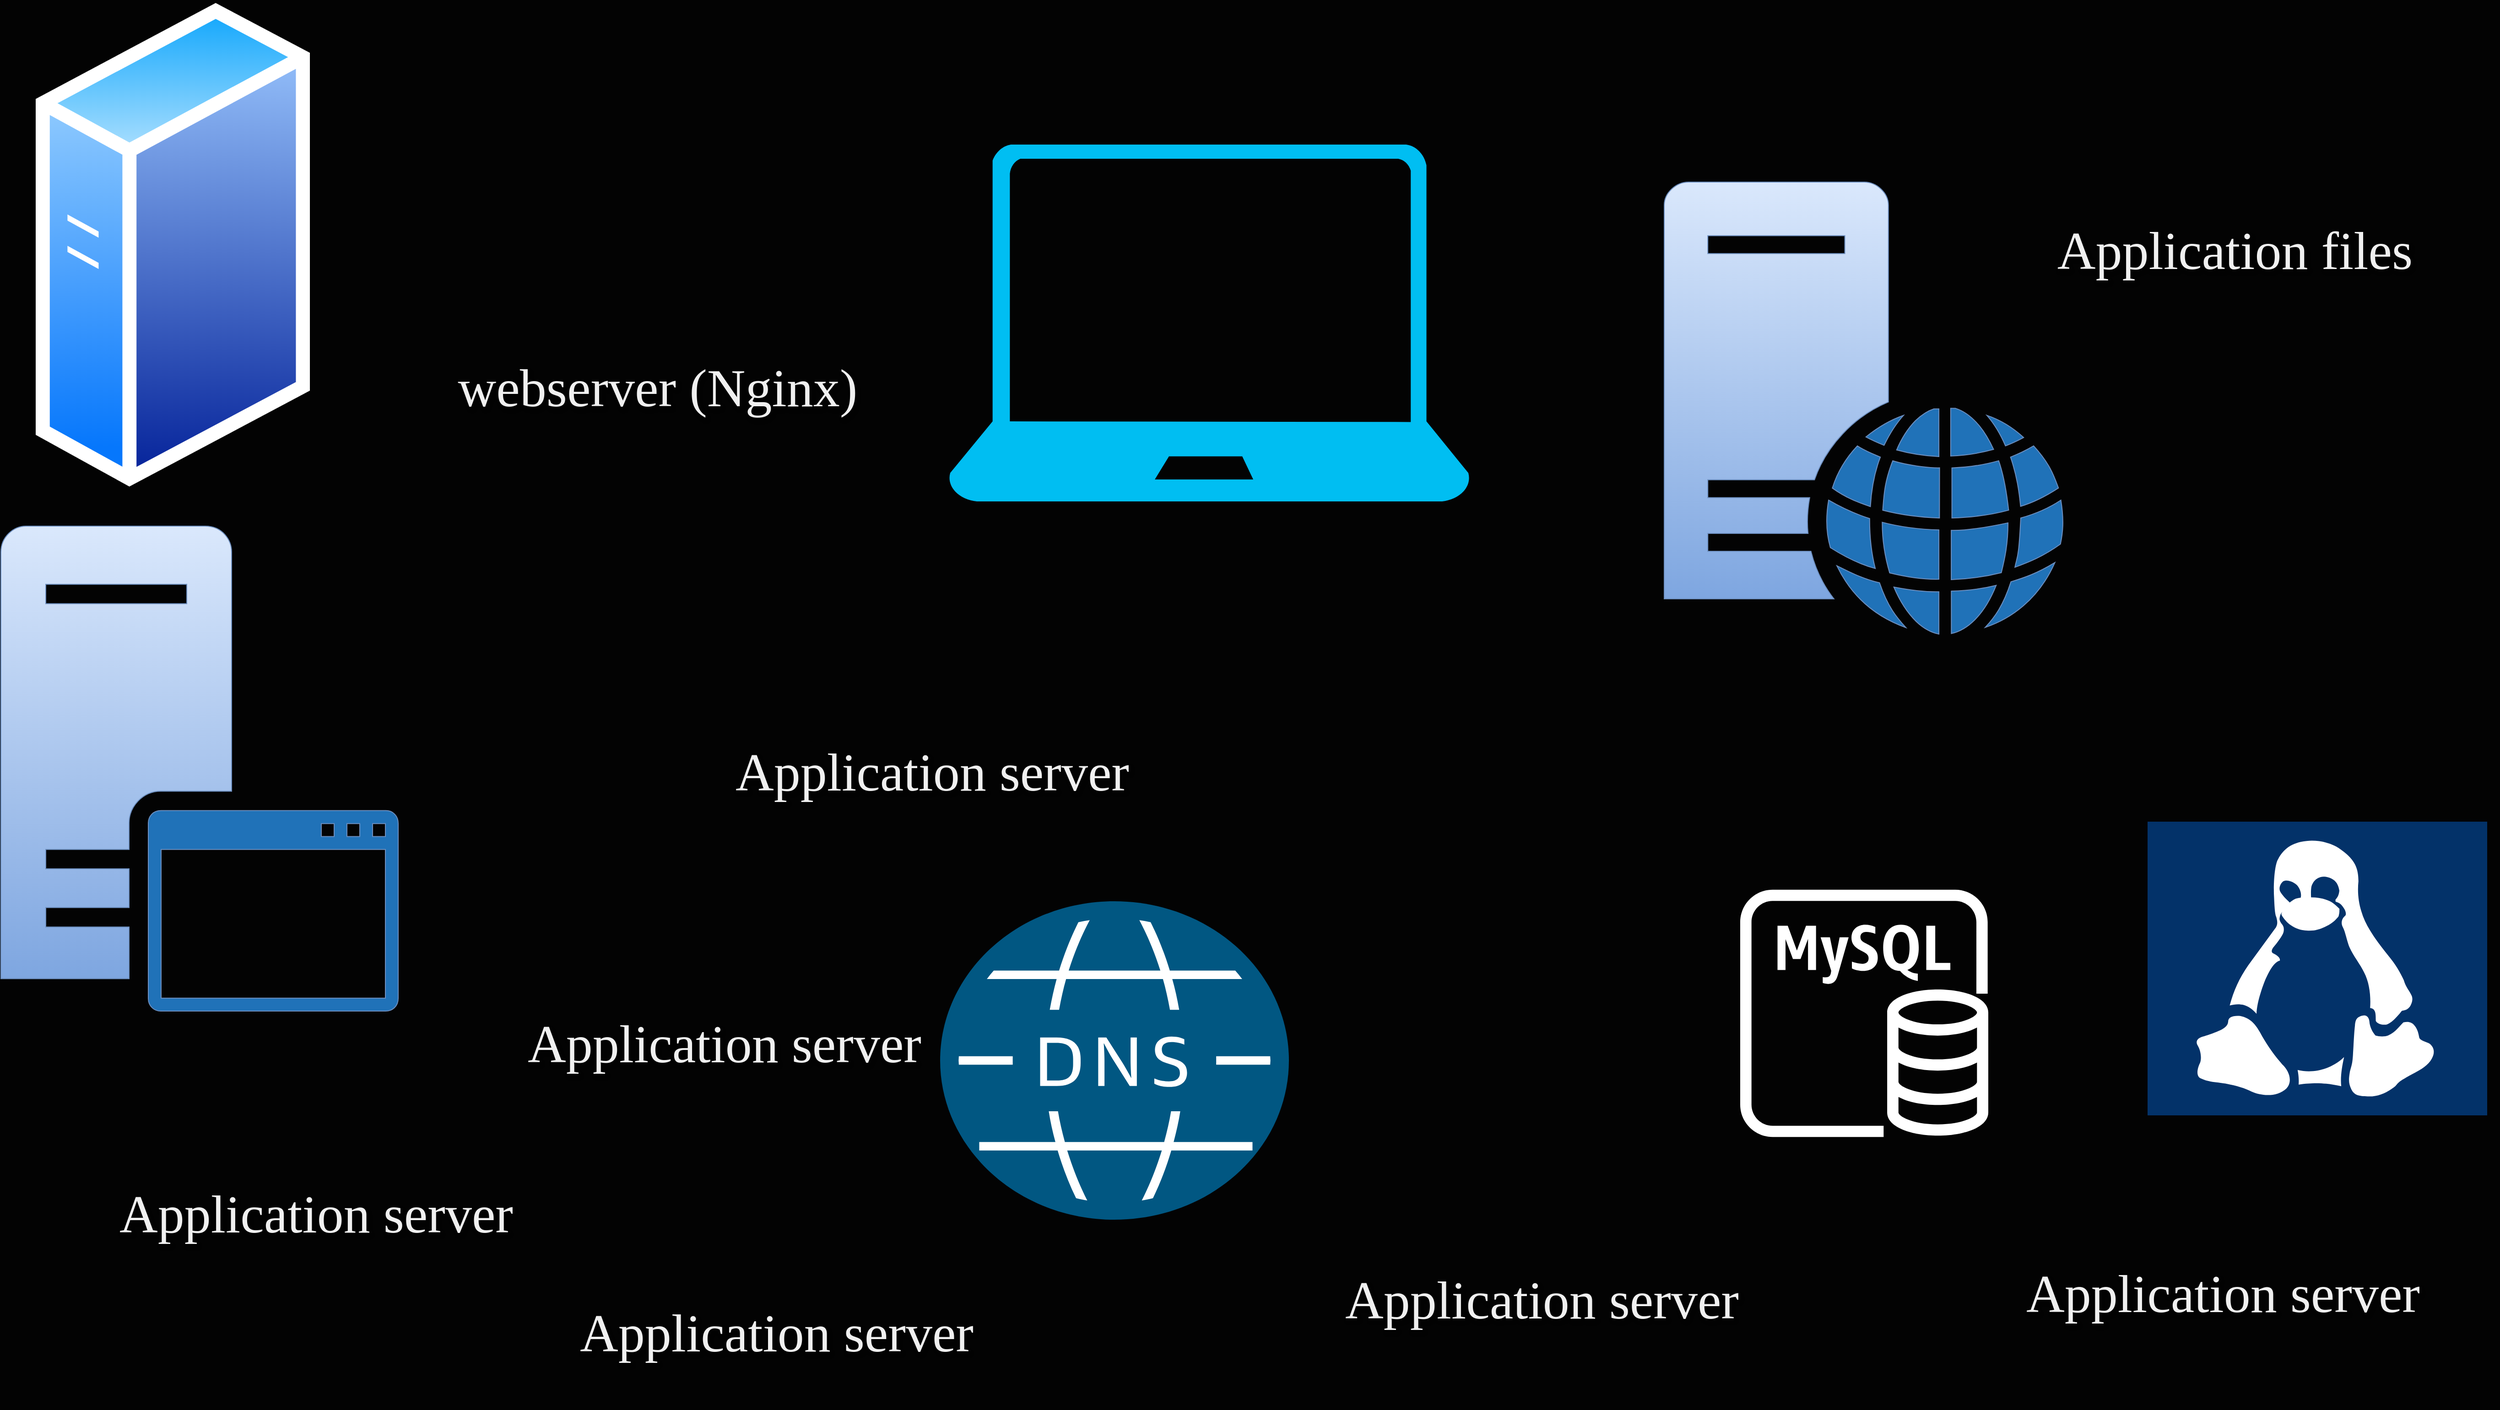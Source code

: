 <mxfile version="24.4.13" type="github">
  <diagram name="Page-1" id="Jh7kfL7YhIAKN7tZoJZo">
    <mxGraphModel dx="3475" dy="2260" grid="0" gridSize="10" guides="1" tooltips="1" connect="1" arrows="1" fold="1" page="1" pageScale="1" pageWidth="3000" pageHeight="1600" background="#030303" math="0" shadow="0">
      <root>
        <mxCell id="0" />
        <mxCell id="1" parent="0" />
        <mxCell id="ekbk7nr5uobHXBr4TiGC-2" value="" style="image;aspect=fixed;perimeter=ellipsePerimeter;html=1;align=center;shadow=0;dashed=0;spacingTop=3;image=img/lib/active_directory/generic_server.svg;" vertex="1" parent="1">
          <mxGeometry x="143" y="9" width="299.6" height="535" as="geometry" />
        </mxCell>
        <mxCell id="ekbk7nr5uobHXBr4TiGC-4" value="" style="sketch=0;pointerEvents=1;shadow=0;dashed=0;html=1;labelPosition=center;verticalLabelPosition=bottom;verticalAlign=top;outlineConnect=0;align=center;shape=mxgraph.office.servers.web_server_blue;fillColor=#dae8fc;strokeColor=#6c8ebf;gradientColor=#7ea6e0;" vertex="1" parent="1">
          <mxGeometry x="1922" y="208" width="437" height="494" as="geometry" />
        </mxCell>
        <mxCell id="ekbk7nr5uobHXBr4TiGC-5" value="" style="sketch=0;pointerEvents=1;shadow=0;dashed=0;html=1;labelPosition=center;verticalLabelPosition=bottom;verticalAlign=top;outlineConnect=0;align=center;shape=mxgraph.office.servers.application_server_blue;fillColor=#dae8fc;strokeColor=#6c8ebf;gradientColor=#7ea6e0;" vertex="1" parent="1">
          <mxGeometry x="105" y="584" width="434" height="530" as="geometry" />
        </mxCell>
        <mxCell id="ekbk7nr5uobHXBr4TiGC-6" value="" style="shape=image;html=1;verticalAlign=top;verticalLabelPosition=bottom;labelBackgroundColor=#ffffff;imageAspect=0;aspect=fixed;image=https://cdn1.iconfinder.com/data/icons/100-basic-for-user-interface/32/73-files-128.png" vertex="1" parent="1">
          <mxGeometry x="2415" y="404" width="355" height="355" as="geometry" />
        </mxCell>
        <mxCell id="ekbk7nr5uobHXBr4TiGC-8" value="" style="sketch=0;outlineConnect=0;dashed=0;verticalLabelPosition=bottom;verticalAlign=top;align=center;html=1;fontSize=12;fontStyle=0;aspect=fixed;pointerEvents=1;shape=mxgraph.aws4.rds_mysql_instance;" vertex="1" parent="1">
          <mxGeometry x="2005" y="981" width="271" height="271" as="geometry" />
        </mxCell>
        <mxCell id="ekbk7nr5uobHXBr4TiGC-9" value="" style="sketch=0;pointerEvents=1;shadow=0;dashed=0;html=1;strokeColor=none;fillColor=#015782;labelPosition=center;verticalLabelPosition=bottom;verticalAlign=top;align=center;outlineConnect=0;shape=mxgraph.veeam2.dns;" vertex="1" parent="1">
          <mxGeometry x="1131" y="994" width="381" height="348" as="geometry" />
        </mxCell>
        <mxCell id="ekbk7nr5uobHXBr4TiGC-10" value="" style="verticalLabelPosition=bottom;html=1;verticalAlign=top;align=center;strokeColor=none;fillColor=#00BEF2;shape=mxgraph.azure.laptop;pointerEvents=1;" vertex="1" parent="1">
          <mxGeometry x="1140" y="167" width="570" height="390" as="geometry" />
        </mxCell>
        <mxCell id="ekbk7nr5uobHXBr4TiGC-11" value="" style="shadow=0;dashed=0;html=1;strokeColor=none;fillColor=#033269;labelPosition=center;verticalLabelPosition=bottom;verticalAlign=top;align=center;outlineConnect=0;shape=mxgraph.veeam.linux;" vertex="1" parent="1">
          <mxGeometry x="2450" y="907" width="371" height="321" as="geometry" />
        </mxCell>
        <mxCell id="ekbk7nr5uobHXBr4TiGC-17" value="&lt;h2 style=&quot;font-size: 58px;&quot;&gt;&lt;span style=&quot;font-size: 58px; font-weight: 400; text-align: left;&quot;&gt;webserver (Nginx)&lt;/span&gt;&lt;/h2&gt;" style="text;strokeColor=none;align=center;fillColor=none;html=1;verticalAlign=middle;rounded=0;fontFamily=Comic Sans MS;fontSize=58;fontColor=#F0F0F0;labelBorderColor=none;fontStyle=1;textShadow=1;whiteSpace=wrap;labelBackgroundColor=none;" vertex="1" parent="1">
          <mxGeometry x="534" y="349" width="577" height="167" as="geometry" />
        </mxCell>
        <mxCell id="ekbk7nr5uobHXBr4TiGC-18" value="&lt;h2 style=&quot;text-align: left; font-size: 58px;&quot;&gt;&lt;span style=&quot;font-weight: 400;&quot;&gt;Application server&lt;/span&gt;&lt;/h2&gt;" style="text;strokeColor=none;align=center;fillColor=none;html=1;verticalAlign=middle;rounded=0;fontFamily=Comic Sans MS;fontSize=58;fontColor=#F0F0F0;labelBorderColor=none;fontStyle=1;textShadow=1;whiteSpace=wrap;labelBackgroundColor=none;" vertex="1" parent="1">
          <mxGeometry x="1500" y="1346" width="577" height="167" as="geometry" />
        </mxCell>
        <mxCell id="ekbk7nr5uobHXBr4TiGC-19" value="&lt;h2 style=&quot;text-align: left; font-size: 58px;&quot;&gt;&lt;span style=&quot;font-weight: 400;&quot;&gt;Application files&lt;/span&gt;&lt;/h2&gt;" style="text;strokeColor=none;align=center;fillColor=none;html=1;verticalAlign=middle;rounded=0;fontFamily=Comic Sans MS;fontSize=58;fontColor=#F0F0F0;labelBorderColor=none;fontStyle=1;textShadow=1;whiteSpace=wrap;labelBackgroundColor=none;" vertex="1" parent="1">
          <mxGeometry x="2257" y="199" width="577" height="167" as="geometry" />
        </mxCell>
        <mxCell id="ekbk7nr5uobHXBr4TiGC-20" value="&lt;h2 style=&quot;text-align: left; font-size: 58px;&quot;&gt;&lt;span style=&quot;font-weight: 400;&quot;&gt;Application server&lt;/span&gt;&lt;/h2&gt;" style="text;strokeColor=none;align=center;fillColor=none;html=1;verticalAlign=middle;rounded=0;fontFamily=Comic Sans MS;fontSize=58;fontColor=#F0F0F0;labelBorderColor=none;fontStyle=1;textShadow=1;whiteSpace=wrap;labelBackgroundColor=none;" vertex="1" parent="1">
          <mxGeometry x="834" y="769" width="577" height="167" as="geometry" />
        </mxCell>
        <mxCell id="ekbk7nr5uobHXBr4TiGC-22" value="&lt;h2 style=&quot;text-align: left; font-size: 58px;&quot;&gt;&lt;span style=&quot;font-weight: 400;&quot;&gt;Application server&lt;/span&gt;&lt;/h2&gt;" style="text;strokeColor=none;align=center;fillColor=none;html=1;verticalAlign=middle;rounded=0;fontFamily=Comic Sans MS;fontSize=58;fontColor=#F0F0F0;labelBorderColor=none;fontStyle=1;textShadow=1;whiteSpace=wrap;labelBackgroundColor=none;" vertex="1" parent="1">
          <mxGeometry x="607" y="1066" width="577" height="167" as="geometry" />
        </mxCell>
        <mxCell id="ekbk7nr5uobHXBr4TiGC-23" value="&lt;h2 style=&quot;text-align: left; font-size: 58px;&quot;&gt;&lt;span style=&quot;font-weight: 400;&quot;&gt;Application server&lt;/span&gt;&lt;/h2&gt;" style="text;strokeColor=none;align=center;fillColor=none;html=1;verticalAlign=middle;rounded=0;fontFamily=Comic Sans MS;fontSize=58;fontColor=#F0F0F0;labelBorderColor=none;fontStyle=1;textShadow=1;whiteSpace=wrap;labelBackgroundColor=none;" vertex="1" parent="1">
          <mxGeometry x="161" y="1252" width="577" height="167" as="geometry" />
        </mxCell>
        <mxCell id="ekbk7nr5uobHXBr4TiGC-24" value="&lt;h2 style=&quot;text-align: left; font-size: 58px;&quot;&gt;&lt;span style=&quot;font-weight: 400;&quot;&gt;Application server&lt;/span&gt;&lt;/h2&gt;" style="text;strokeColor=none;align=center;fillColor=none;html=1;verticalAlign=middle;rounded=0;fontFamily=Comic Sans MS;fontSize=58;fontColor=#F0F0F0;labelBorderColor=none;fontStyle=1;textShadow=1;whiteSpace=wrap;labelBackgroundColor=none;" vertex="1" parent="1">
          <mxGeometry x="2244" y="1339" width="577" height="167" as="geometry" />
        </mxCell>
        <mxCell id="ekbk7nr5uobHXBr4TiGC-25" value="&lt;h2 style=&quot;text-align: left; font-size: 58px;&quot;&gt;&lt;span style=&quot;font-weight: 400;&quot;&gt;Application server&lt;/span&gt;&lt;/h2&gt;" style="text;strokeColor=none;align=center;fillColor=none;html=1;verticalAlign=middle;rounded=0;fontFamily=Comic Sans MS;fontSize=58;fontColor=#F0F0F0;labelBorderColor=none;fontStyle=1;textShadow=1;whiteSpace=wrap;labelBackgroundColor=none;" vertex="1" parent="1">
          <mxGeometry x="664" y="1382" width="577" height="167" as="geometry" />
        </mxCell>
      </root>
    </mxGraphModel>
  </diagram>
</mxfile>
